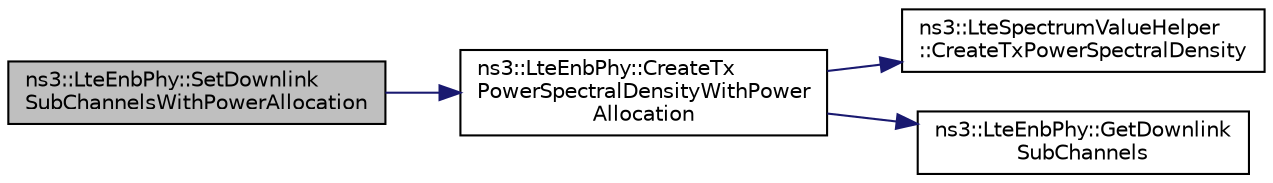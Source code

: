 digraph "ns3::LteEnbPhy::SetDownlinkSubChannelsWithPowerAllocation"
{
  edge [fontname="Helvetica",fontsize="10",labelfontname="Helvetica",labelfontsize="10"];
  node [fontname="Helvetica",fontsize="10",shape=record];
  rankdir="LR";
  Node1 [label="ns3::LteEnbPhy::SetDownlink\lSubChannelsWithPowerAllocation",height=0.2,width=0.4,color="black", fillcolor="grey75", style="filled", fontcolor="black"];
  Node1 -> Node2 [color="midnightblue",fontsize="10",style="solid"];
  Node2 [label="ns3::LteEnbPhy::CreateTx\lPowerSpectralDensityWithPower\lAllocation",height=0.2,width=0.4,color="black", fillcolor="white", style="filled",URL="$d3/d51/classns3_1_1LteEnbPhy.html#abca51ffb8d7134394e4f7c9bd3a171b4",tooltip="Create the PSD for TX with power allocation for each RB. "];
  Node2 -> Node3 [color="midnightblue",fontsize="10",style="solid"];
  Node3 [label="ns3::LteSpectrumValueHelper\l::CreateTxPowerSpectralDensity",height=0.2,width=0.4,color="black", fillcolor="white", style="filled",URL="$d9/d35/classns3_1_1LteSpectrumValueHelper.html#a3a6f8d1d197709d458882dfcf6005aa7"];
  Node2 -> Node4 [color="midnightblue",fontsize="10",style="solid"];
  Node4 [label="ns3::LteEnbPhy::GetDownlink\lSubChannels",height=0.2,width=0.4,color="black", fillcolor="white", style="filled",URL="$d3/d51/classns3_1_1LteEnbPhy.html#a99bffb91169ac7f39c27e3dc15a5ddc8"];
}
